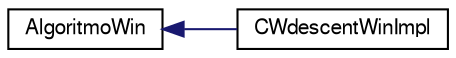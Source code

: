 digraph G
{
  edge [fontname="FreeSans",fontsize="10",labelfontname="FreeSans",labelfontsize="10"];
  node [fontname="FreeSans",fontsize="10",shape=record];
  rankdir=LR;
  Node1 [label="AlgoritmoWin",height=0.2,width=0.4,color="black", fillcolor="white", style="filled",URL="$d4/d19/classAlgoritmoWin.html",tooltip="Базовый класс для окна прохождения алгоритма..."];
  Node1 -> Node2 [dir=back,color="midnightblue",fontsize="10",style="solid",fontname="FreeSans"];
  Node2 [label="CWdescentWinImpl",height=0.2,width=0.4,color="black", fillcolor="white", style="filled",URL="$d6/d1f/classCWdescentWinImpl.html",tooltip="Окно для прохождения Покоординатного спуска..."];
}
